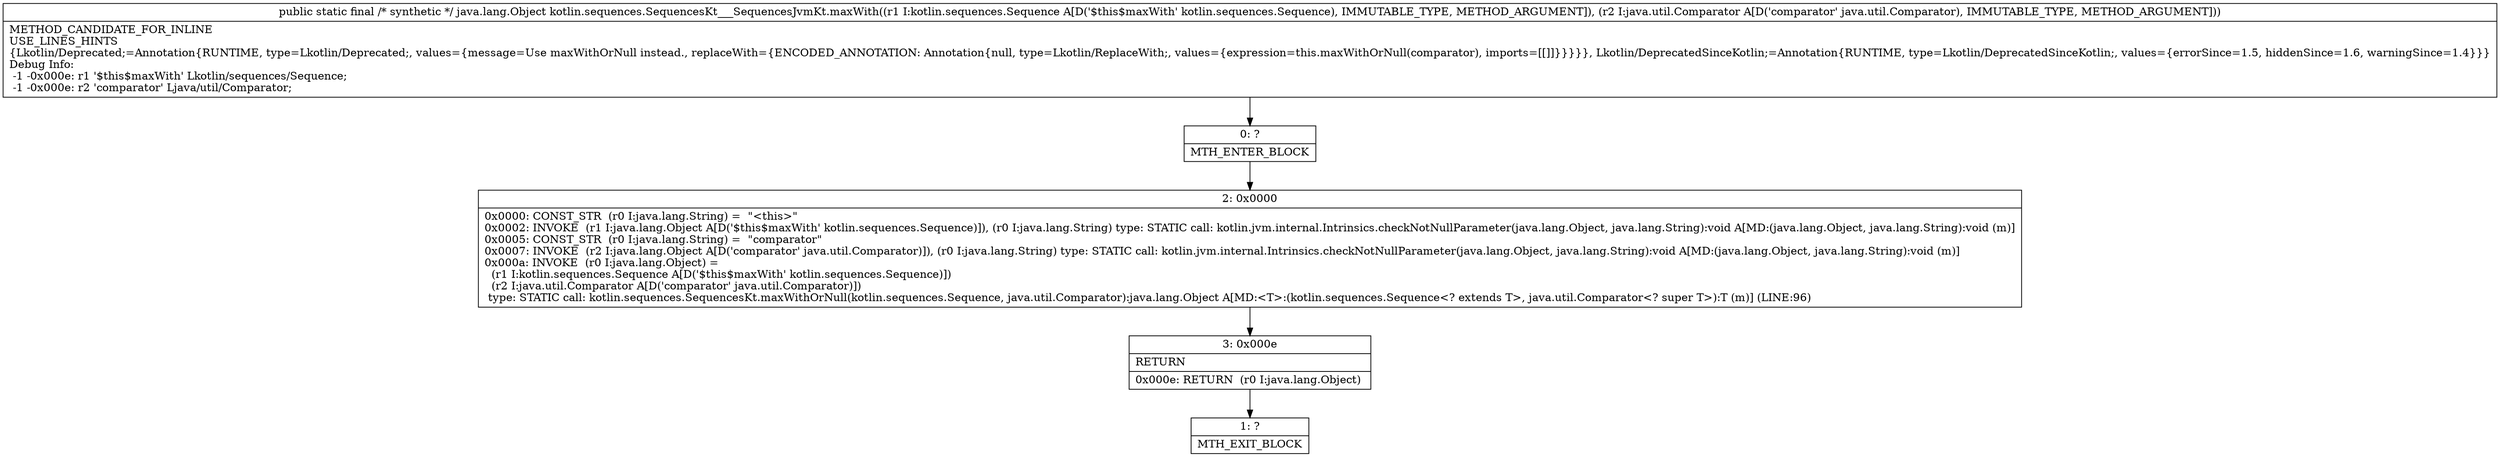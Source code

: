 digraph "CFG forkotlin.sequences.SequencesKt___SequencesJvmKt.maxWith(Lkotlin\/sequences\/Sequence;Ljava\/util\/Comparator;)Ljava\/lang\/Object;" {
Node_0 [shape=record,label="{0\:\ ?|MTH_ENTER_BLOCK\l}"];
Node_2 [shape=record,label="{2\:\ 0x0000|0x0000: CONST_STR  (r0 I:java.lang.String) =  \"\<this\>\" \l0x0002: INVOKE  (r1 I:java.lang.Object A[D('$this$maxWith' kotlin.sequences.Sequence)]), (r0 I:java.lang.String) type: STATIC call: kotlin.jvm.internal.Intrinsics.checkNotNullParameter(java.lang.Object, java.lang.String):void A[MD:(java.lang.Object, java.lang.String):void (m)]\l0x0005: CONST_STR  (r0 I:java.lang.String) =  \"comparator\" \l0x0007: INVOKE  (r2 I:java.lang.Object A[D('comparator' java.util.Comparator)]), (r0 I:java.lang.String) type: STATIC call: kotlin.jvm.internal.Intrinsics.checkNotNullParameter(java.lang.Object, java.lang.String):void A[MD:(java.lang.Object, java.lang.String):void (m)]\l0x000a: INVOKE  (r0 I:java.lang.Object) = \l  (r1 I:kotlin.sequences.Sequence A[D('$this$maxWith' kotlin.sequences.Sequence)])\l  (r2 I:java.util.Comparator A[D('comparator' java.util.Comparator)])\l type: STATIC call: kotlin.sequences.SequencesKt.maxWithOrNull(kotlin.sequences.Sequence, java.util.Comparator):java.lang.Object A[MD:\<T\>:(kotlin.sequences.Sequence\<? extends T\>, java.util.Comparator\<? super T\>):T (m)] (LINE:96)\l}"];
Node_3 [shape=record,label="{3\:\ 0x000e|RETURN\l|0x000e: RETURN  (r0 I:java.lang.Object) \l}"];
Node_1 [shape=record,label="{1\:\ ?|MTH_EXIT_BLOCK\l}"];
MethodNode[shape=record,label="{public static final \/* synthetic *\/ java.lang.Object kotlin.sequences.SequencesKt___SequencesJvmKt.maxWith((r1 I:kotlin.sequences.Sequence A[D('$this$maxWith' kotlin.sequences.Sequence), IMMUTABLE_TYPE, METHOD_ARGUMENT]), (r2 I:java.util.Comparator A[D('comparator' java.util.Comparator), IMMUTABLE_TYPE, METHOD_ARGUMENT]))  | METHOD_CANDIDATE_FOR_INLINE\lUSE_LINES_HINTS\l\{Lkotlin\/Deprecated;=Annotation\{RUNTIME, type=Lkotlin\/Deprecated;, values=\{message=Use maxWithOrNull instead., replaceWith=\{ENCODED_ANNOTATION: Annotation\{null, type=Lkotlin\/ReplaceWith;, values=\{expression=this.maxWithOrNull(comparator), imports=[[]]\}\}\}\}\}, Lkotlin\/DeprecatedSinceKotlin;=Annotation\{RUNTIME, type=Lkotlin\/DeprecatedSinceKotlin;, values=\{errorSince=1.5, hiddenSince=1.6, warningSince=1.4\}\}\}\lDebug Info:\l  \-1 \-0x000e: r1 '$this$maxWith' Lkotlin\/sequences\/Sequence;\l  \-1 \-0x000e: r2 'comparator' Ljava\/util\/Comparator;\l}"];
MethodNode -> Node_0;Node_0 -> Node_2;
Node_2 -> Node_3;
Node_3 -> Node_1;
}

